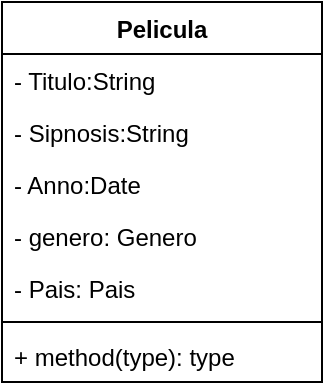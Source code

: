 <mxfile version="15.9.4" type="device"><diagram id="eMlUvYHshDiKTihIM2UL" name="Page-1"><mxGraphModel dx="446" dy="421" grid="1" gridSize="10" guides="1" tooltips="1" connect="1" arrows="1" fold="1" page="1" pageScale="1" pageWidth="827" pageHeight="1169" math="0" shadow="0"><root><mxCell id="0"/><mxCell id="1" parent="0"/><mxCell id="wsvCyEPte-06vqQsJD50-1" value="Pelicula" style="swimlane;fontStyle=1;align=center;verticalAlign=top;childLayout=stackLayout;horizontal=1;startSize=26;horizontalStack=0;resizeParent=1;resizeParentMax=0;resizeLast=0;collapsible=1;marginBottom=0;" vertex="1" parent="1"><mxGeometry x="130" y="110" width="160" height="190" as="geometry"/></mxCell><mxCell id="wsvCyEPte-06vqQsJD50-2" value="- Titulo:String" style="text;strokeColor=none;fillColor=none;align=left;verticalAlign=top;spacingLeft=4;spacingRight=4;overflow=hidden;rotatable=0;points=[[0,0.5],[1,0.5]];portConstraint=eastwest;" vertex="1" parent="wsvCyEPte-06vqQsJD50-1"><mxGeometry y="26" width="160" height="26" as="geometry"/></mxCell><mxCell id="wsvCyEPte-06vqQsJD50-7" value="- Sipnosis:String" style="text;strokeColor=none;fillColor=none;align=left;verticalAlign=top;spacingLeft=4;spacingRight=4;overflow=hidden;rotatable=0;points=[[0,0.5],[1,0.5]];portConstraint=eastwest;" vertex="1" parent="wsvCyEPte-06vqQsJD50-1"><mxGeometry y="52" width="160" height="26" as="geometry"/></mxCell><mxCell id="wsvCyEPte-06vqQsJD50-8" value="- Anno:Date" style="text;strokeColor=none;fillColor=none;align=left;verticalAlign=top;spacingLeft=4;spacingRight=4;overflow=hidden;rotatable=0;points=[[0,0.5],[1,0.5]];portConstraint=eastwest;" vertex="1" parent="wsvCyEPte-06vqQsJD50-1"><mxGeometry y="78" width="160" height="26" as="geometry"/></mxCell><mxCell id="wsvCyEPte-06vqQsJD50-9" value="- genero: Genero" style="text;strokeColor=none;fillColor=none;align=left;verticalAlign=top;spacingLeft=4;spacingRight=4;overflow=hidden;rotatable=0;points=[[0,0.5],[1,0.5]];portConstraint=eastwest;" vertex="1" parent="wsvCyEPte-06vqQsJD50-1"><mxGeometry y="104" width="160" height="26" as="geometry"/></mxCell><mxCell id="wsvCyEPte-06vqQsJD50-10" value="- Pais: Pais" style="text;strokeColor=none;fillColor=none;align=left;verticalAlign=top;spacingLeft=4;spacingRight=4;overflow=hidden;rotatable=0;points=[[0,0.5],[1,0.5]];portConstraint=eastwest;" vertex="1" parent="wsvCyEPte-06vqQsJD50-1"><mxGeometry y="130" width="160" height="26" as="geometry"/></mxCell><mxCell id="wsvCyEPte-06vqQsJD50-3" value="" style="line;strokeWidth=1;fillColor=none;align=left;verticalAlign=middle;spacingTop=-1;spacingLeft=3;spacingRight=3;rotatable=0;labelPosition=right;points=[];portConstraint=eastwest;" vertex="1" parent="wsvCyEPte-06vqQsJD50-1"><mxGeometry y="156" width="160" height="8" as="geometry"/></mxCell><mxCell id="wsvCyEPte-06vqQsJD50-4" value="+ method(type): type" style="text;strokeColor=none;fillColor=none;align=left;verticalAlign=top;spacingLeft=4;spacingRight=4;overflow=hidden;rotatable=0;points=[[0,0.5],[1,0.5]];portConstraint=eastwest;" vertex="1" parent="wsvCyEPte-06vqQsJD50-1"><mxGeometry y="164" width="160" height="26" as="geometry"/></mxCell></root></mxGraphModel></diagram></mxfile>